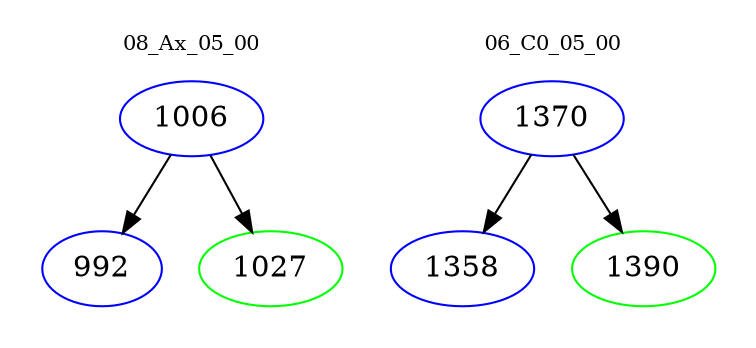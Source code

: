 digraph{
subgraph cluster_0 {
color = white
label = "08_Ax_05_00";
fontsize=10;
T0_1006 [label="1006", color="blue"]
T0_1006 -> T0_992 [color="black"]
T0_992 [label="992", color="blue"]
T0_1006 -> T0_1027 [color="black"]
T0_1027 [label="1027", color="green"]
}
subgraph cluster_1 {
color = white
label = "06_C0_05_00";
fontsize=10;
T1_1370 [label="1370", color="blue"]
T1_1370 -> T1_1358 [color="black"]
T1_1358 [label="1358", color="blue"]
T1_1370 -> T1_1390 [color="black"]
T1_1390 [label="1390", color="green"]
}
}
